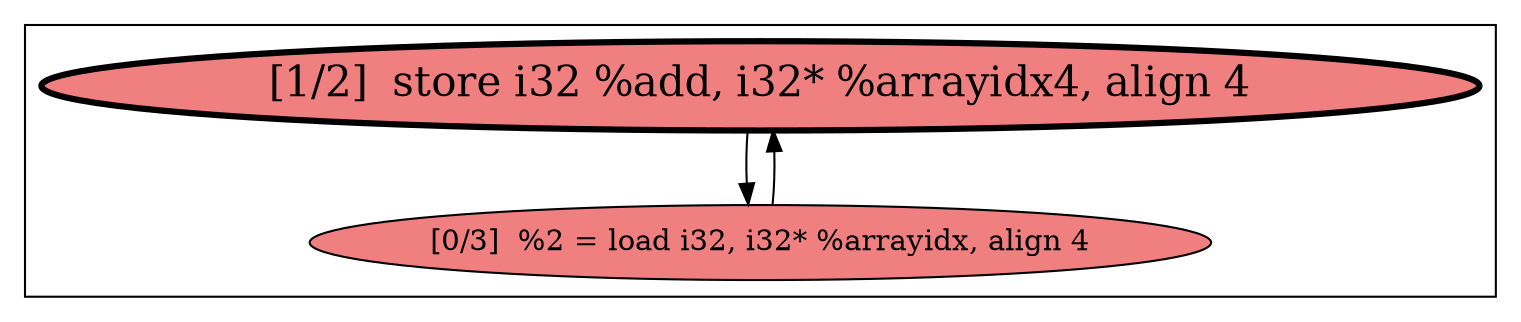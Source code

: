
digraph G {





subgraph cluster0 {


node32 [penwidth=3.0,fontsize=20,fillcolor=lightcoral,label="[1/2]  store i32 %add, i32* %arrayidx4, align 4",shape=ellipse,style=filled ]
node31 [fillcolor=lightcoral,label="[0/3]  %2 = load i32, i32* %arrayidx, align 4",shape=ellipse,style=filled ]

node31->node32 [ ]
node32->node31 [ ]


}

}

